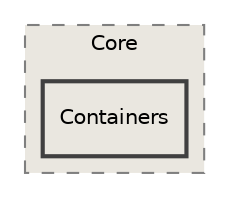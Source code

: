 digraph "/home/runner/work/Radium-Engine/Radium-Engine/src/Radium-Engine/src/Core/Containers"
{
 // INTERACTIVE_SVG=YES
 // LATEX_PDF_SIZE
  edge [fontname="Helvetica",fontsize="10",labelfontname="Helvetica",labelfontsize="10"];
  node [fontname="Helvetica",fontsize="10",shape=record];
  compound=true
  subgraph clusterdir_a2f0e5642e47e7ed59fe0f0829eafb5f {
    graph [ bgcolor="#eae7e0", pencolor="grey50", style="filled,dashed,", label="Core", fontname="Helvetica", fontsize="10", URL="dir_a2f0e5642e47e7ed59fe0f0829eafb5f.html"]
  dir_1456dd235032e023892318efbecb420b [shape=box, label="Containers", style="filled,bold,", fillcolor="#eae7e0", color="grey25", URL="dir_1456dd235032e023892318efbecb420b.html"];
  }
}
